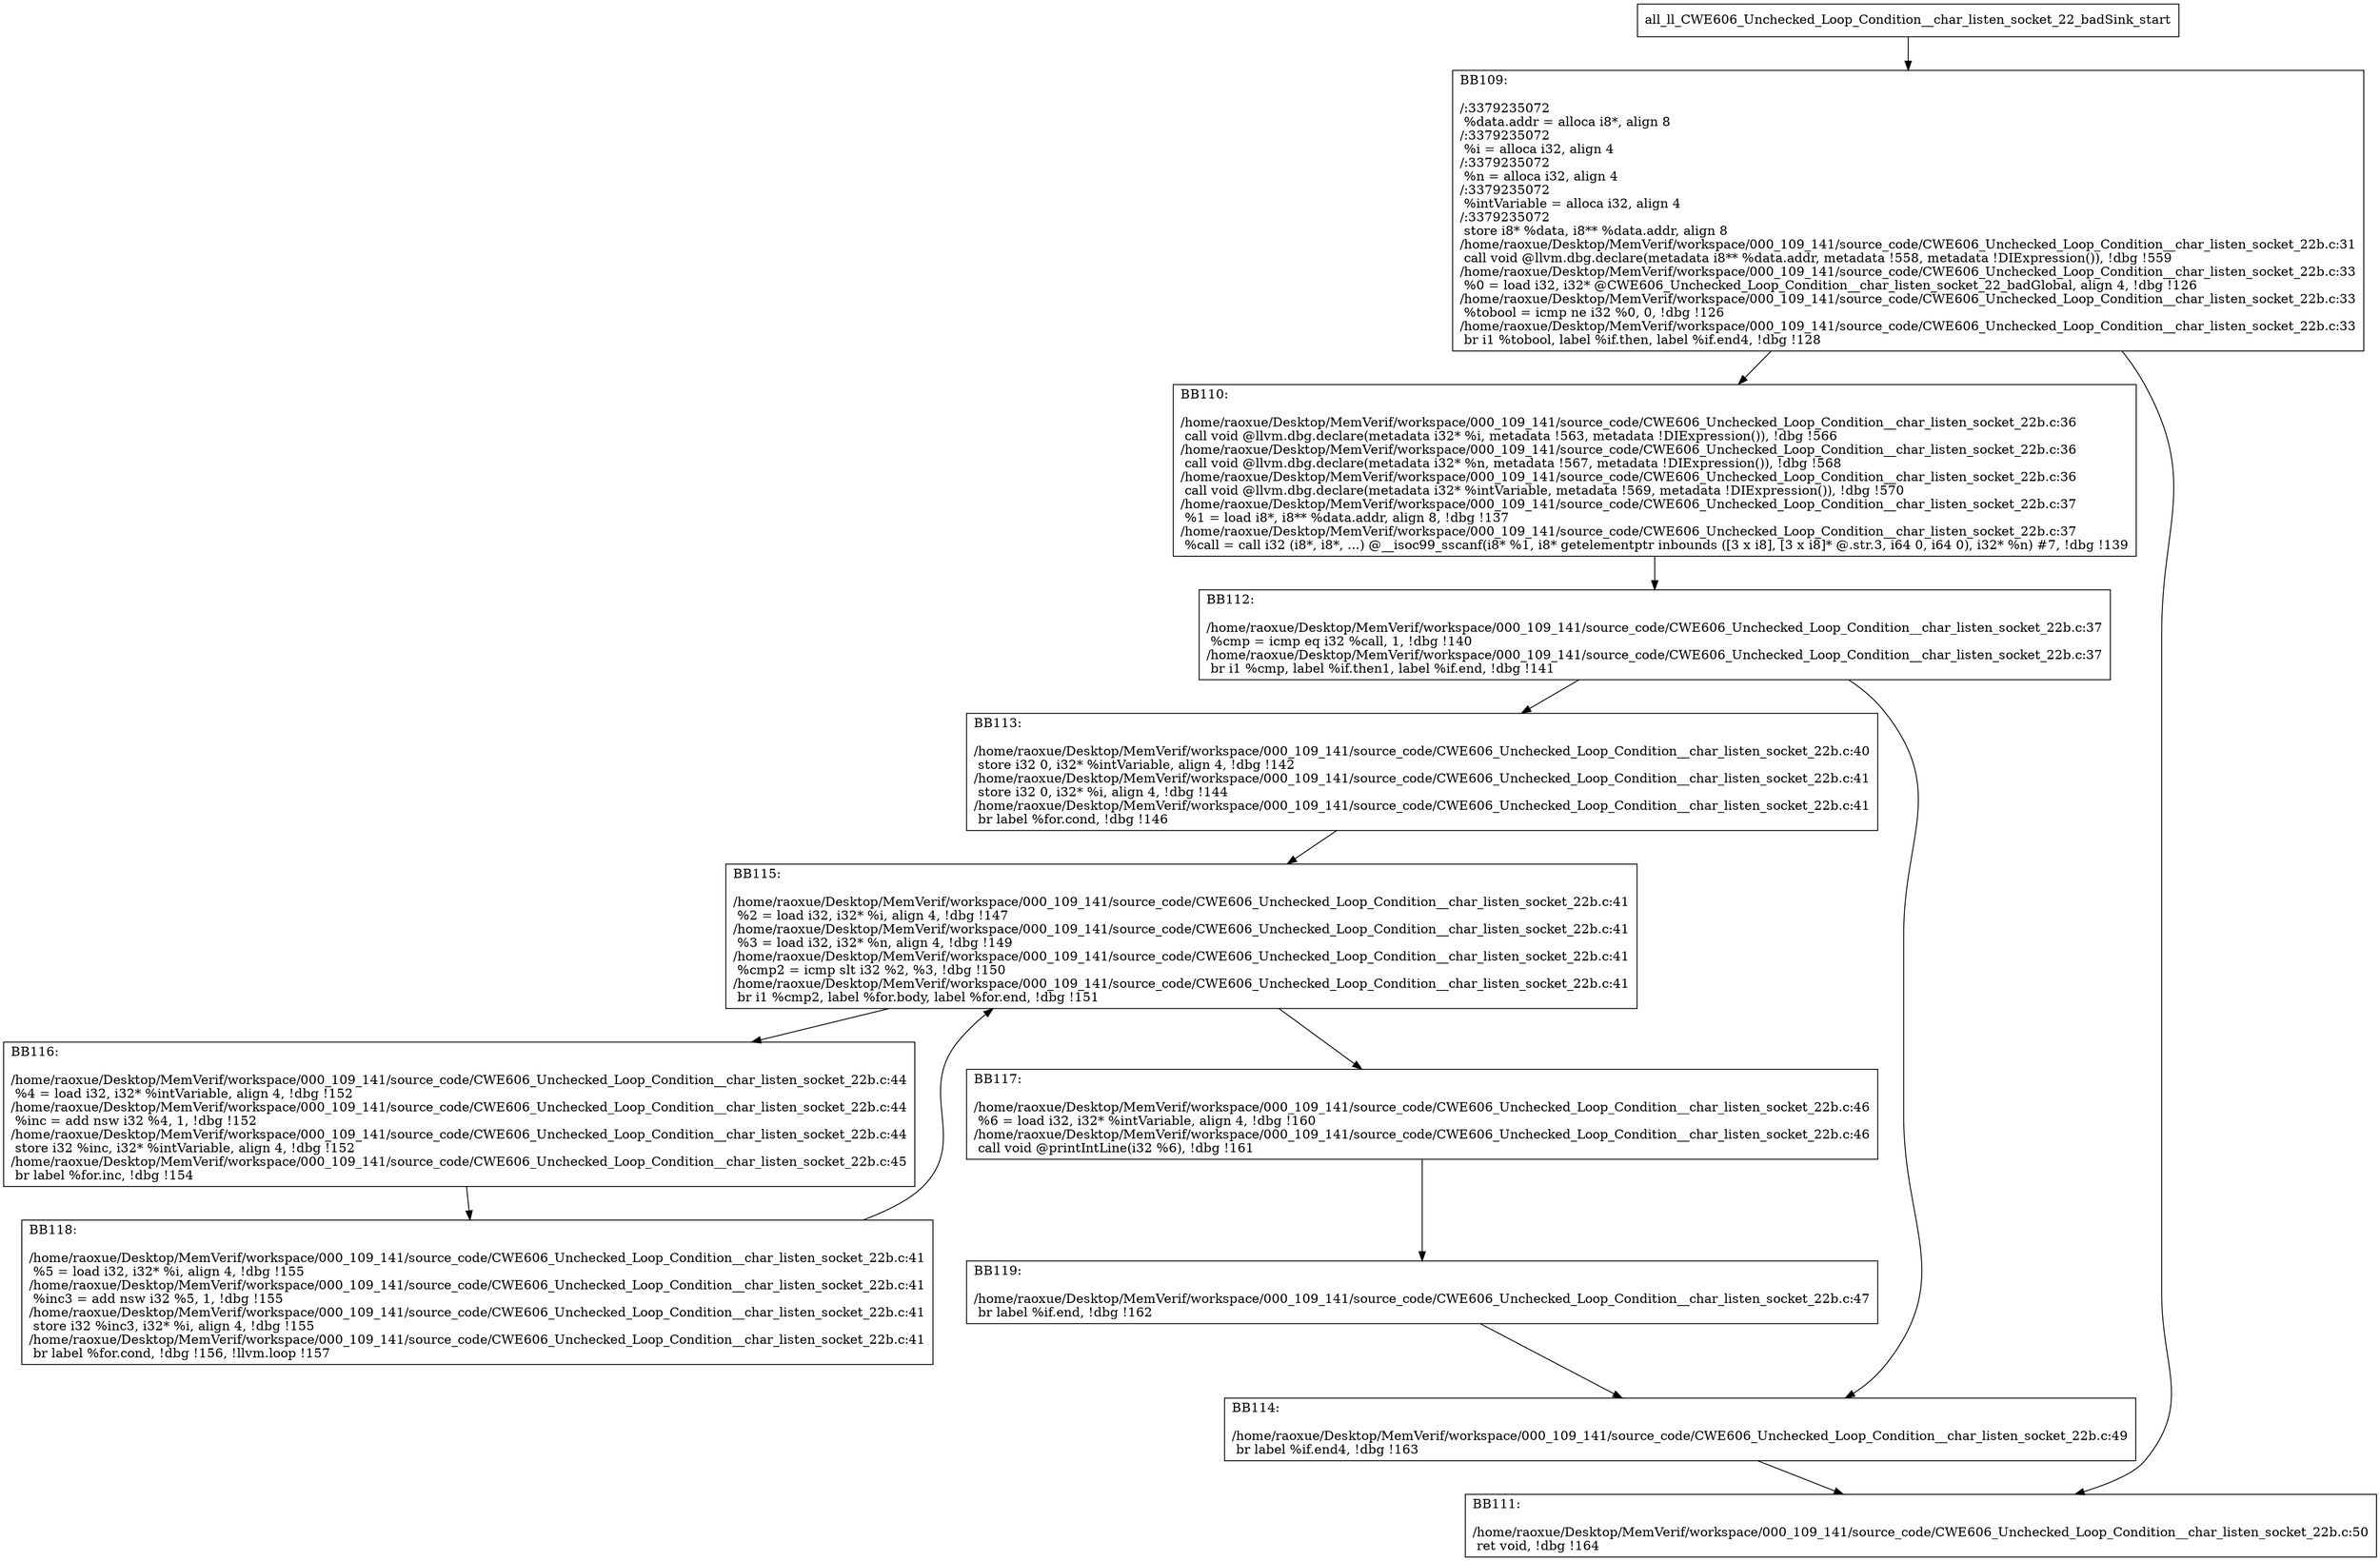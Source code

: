digraph "CFG for'all_ll_CWE606_Unchecked_Loop_Condition__char_listen_socket_22_badSink' function" {
	BBall_ll_CWE606_Unchecked_Loop_Condition__char_listen_socket_22_badSink_start[shape=record,label="{all_ll_CWE606_Unchecked_Loop_Condition__char_listen_socket_22_badSink_start}"];
	BBall_ll_CWE606_Unchecked_Loop_Condition__char_listen_socket_22_badSink_start-> all_ll_CWE606_Unchecked_Loop_Condition__char_listen_socket_22_badSinkBB109;
	all_ll_CWE606_Unchecked_Loop_Condition__char_listen_socket_22_badSinkBB109 [shape=record, label="{BB109:\l\l/:3379235072\l
  %data.addr = alloca i8*, align 8\l
/:3379235072\l
  %i = alloca i32, align 4\l
/:3379235072\l
  %n = alloca i32, align 4\l
/:3379235072\l
  %intVariable = alloca i32, align 4\l
/:3379235072\l
  store i8* %data, i8** %data.addr, align 8\l
/home/raoxue/Desktop/MemVerif/workspace/000_109_141/source_code/CWE606_Unchecked_Loop_Condition__char_listen_socket_22b.c:31\l
  call void @llvm.dbg.declare(metadata i8** %data.addr, metadata !558, metadata !DIExpression()), !dbg !559\l
/home/raoxue/Desktop/MemVerif/workspace/000_109_141/source_code/CWE606_Unchecked_Loop_Condition__char_listen_socket_22b.c:33\l
  %0 = load i32, i32* @CWE606_Unchecked_Loop_Condition__char_listen_socket_22_badGlobal, align 4, !dbg !126\l
/home/raoxue/Desktop/MemVerif/workspace/000_109_141/source_code/CWE606_Unchecked_Loop_Condition__char_listen_socket_22b.c:33\l
  %tobool = icmp ne i32 %0, 0, !dbg !126\l
/home/raoxue/Desktop/MemVerif/workspace/000_109_141/source_code/CWE606_Unchecked_Loop_Condition__char_listen_socket_22b.c:33\l
  br i1 %tobool, label %if.then, label %if.end4, !dbg !128\l
}"];
	all_ll_CWE606_Unchecked_Loop_Condition__char_listen_socket_22_badSinkBB109-> all_ll_CWE606_Unchecked_Loop_Condition__char_listen_socket_22_badSinkBB110;
	all_ll_CWE606_Unchecked_Loop_Condition__char_listen_socket_22_badSinkBB109-> all_ll_CWE606_Unchecked_Loop_Condition__char_listen_socket_22_badSinkBB111;
	all_ll_CWE606_Unchecked_Loop_Condition__char_listen_socket_22_badSinkBB110 [shape=record, label="{BB110:\l\l/home/raoxue/Desktop/MemVerif/workspace/000_109_141/source_code/CWE606_Unchecked_Loop_Condition__char_listen_socket_22b.c:36\l
  call void @llvm.dbg.declare(metadata i32* %i, metadata !563, metadata !DIExpression()), !dbg !566\l
/home/raoxue/Desktop/MemVerif/workspace/000_109_141/source_code/CWE606_Unchecked_Loop_Condition__char_listen_socket_22b.c:36\l
  call void @llvm.dbg.declare(metadata i32* %n, metadata !567, metadata !DIExpression()), !dbg !568\l
/home/raoxue/Desktop/MemVerif/workspace/000_109_141/source_code/CWE606_Unchecked_Loop_Condition__char_listen_socket_22b.c:36\l
  call void @llvm.dbg.declare(metadata i32* %intVariable, metadata !569, metadata !DIExpression()), !dbg !570\l
/home/raoxue/Desktop/MemVerif/workspace/000_109_141/source_code/CWE606_Unchecked_Loop_Condition__char_listen_socket_22b.c:37\l
  %1 = load i8*, i8** %data.addr, align 8, !dbg !137\l
/home/raoxue/Desktop/MemVerif/workspace/000_109_141/source_code/CWE606_Unchecked_Loop_Condition__char_listen_socket_22b.c:37\l
  %call = call i32 (i8*, i8*, ...) @__isoc99_sscanf(i8* %1, i8* getelementptr inbounds ([3 x i8], [3 x i8]* @.str.3, i64 0, i64 0), i32* %n) #7, !dbg !139\l
}"];
	all_ll_CWE606_Unchecked_Loop_Condition__char_listen_socket_22_badSinkBB110-> all_ll_CWE606_Unchecked_Loop_Condition__char_listen_socket_22_badSinkBB112;
	all_ll_CWE606_Unchecked_Loop_Condition__char_listen_socket_22_badSinkBB112 [shape=record, label="{BB112:\l\l/home/raoxue/Desktop/MemVerif/workspace/000_109_141/source_code/CWE606_Unchecked_Loop_Condition__char_listen_socket_22b.c:37\l
  %cmp = icmp eq i32 %call, 1, !dbg !140\l
/home/raoxue/Desktop/MemVerif/workspace/000_109_141/source_code/CWE606_Unchecked_Loop_Condition__char_listen_socket_22b.c:37\l
  br i1 %cmp, label %if.then1, label %if.end, !dbg !141\l
}"];
	all_ll_CWE606_Unchecked_Loop_Condition__char_listen_socket_22_badSinkBB112-> all_ll_CWE606_Unchecked_Loop_Condition__char_listen_socket_22_badSinkBB113;
	all_ll_CWE606_Unchecked_Loop_Condition__char_listen_socket_22_badSinkBB112-> all_ll_CWE606_Unchecked_Loop_Condition__char_listen_socket_22_badSinkBB114;
	all_ll_CWE606_Unchecked_Loop_Condition__char_listen_socket_22_badSinkBB113 [shape=record, label="{BB113:\l\l/home/raoxue/Desktop/MemVerif/workspace/000_109_141/source_code/CWE606_Unchecked_Loop_Condition__char_listen_socket_22b.c:40\l
  store i32 0, i32* %intVariable, align 4, !dbg !142\l
/home/raoxue/Desktop/MemVerif/workspace/000_109_141/source_code/CWE606_Unchecked_Loop_Condition__char_listen_socket_22b.c:41\l
  store i32 0, i32* %i, align 4, !dbg !144\l
/home/raoxue/Desktop/MemVerif/workspace/000_109_141/source_code/CWE606_Unchecked_Loop_Condition__char_listen_socket_22b.c:41\l
  br label %for.cond, !dbg !146\l
}"];
	all_ll_CWE606_Unchecked_Loop_Condition__char_listen_socket_22_badSinkBB113-> all_ll_CWE606_Unchecked_Loop_Condition__char_listen_socket_22_badSinkBB115;
	all_ll_CWE606_Unchecked_Loop_Condition__char_listen_socket_22_badSinkBB115 [shape=record, label="{BB115:\l\l/home/raoxue/Desktop/MemVerif/workspace/000_109_141/source_code/CWE606_Unchecked_Loop_Condition__char_listen_socket_22b.c:41\l
  %2 = load i32, i32* %i, align 4, !dbg !147\l
/home/raoxue/Desktop/MemVerif/workspace/000_109_141/source_code/CWE606_Unchecked_Loop_Condition__char_listen_socket_22b.c:41\l
  %3 = load i32, i32* %n, align 4, !dbg !149\l
/home/raoxue/Desktop/MemVerif/workspace/000_109_141/source_code/CWE606_Unchecked_Loop_Condition__char_listen_socket_22b.c:41\l
  %cmp2 = icmp slt i32 %2, %3, !dbg !150\l
/home/raoxue/Desktop/MemVerif/workspace/000_109_141/source_code/CWE606_Unchecked_Loop_Condition__char_listen_socket_22b.c:41\l
  br i1 %cmp2, label %for.body, label %for.end, !dbg !151\l
}"];
	all_ll_CWE606_Unchecked_Loop_Condition__char_listen_socket_22_badSinkBB115-> all_ll_CWE606_Unchecked_Loop_Condition__char_listen_socket_22_badSinkBB116;
	all_ll_CWE606_Unchecked_Loop_Condition__char_listen_socket_22_badSinkBB115-> all_ll_CWE606_Unchecked_Loop_Condition__char_listen_socket_22_badSinkBB117;
	all_ll_CWE606_Unchecked_Loop_Condition__char_listen_socket_22_badSinkBB116 [shape=record, label="{BB116:\l\l/home/raoxue/Desktop/MemVerif/workspace/000_109_141/source_code/CWE606_Unchecked_Loop_Condition__char_listen_socket_22b.c:44\l
  %4 = load i32, i32* %intVariable, align 4, !dbg !152\l
/home/raoxue/Desktop/MemVerif/workspace/000_109_141/source_code/CWE606_Unchecked_Loop_Condition__char_listen_socket_22b.c:44\l
  %inc = add nsw i32 %4, 1, !dbg !152\l
/home/raoxue/Desktop/MemVerif/workspace/000_109_141/source_code/CWE606_Unchecked_Loop_Condition__char_listen_socket_22b.c:44\l
  store i32 %inc, i32* %intVariable, align 4, !dbg !152\l
/home/raoxue/Desktop/MemVerif/workspace/000_109_141/source_code/CWE606_Unchecked_Loop_Condition__char_listen_socket_22b.c:45\l
  br label %for.inc, !dbg !154\l
}"];
	all_ll_CWE606_Unchecked_Loop_Condition__char_listen_socket_22_badSinkBB116-> all_ll_CWE606_Unchecked_Loop_Condition__char_listen_socket_22_badSinkBB118;
	all_ll_CWE606_Unchecked_Loop_Condition__char_listen_socket_22_badSinkBB118 [shape=record, label="{BB118:\l\l/home/raoxue/Desktop/MemVerif/workspace/000_109_141/source_code/CWE606_Unchecked_Loop_Condition__char_listen_socket_22b.c:41\l
  %5 = load i32, i32* %i, align 4, !dbg !155\l
/home/raoxue/Desktop/MemVerif/workspace/000_109_141/source_code/CWE606_Unchecked_Loop_Condition__char_listen_socket_22b.c:41\l
  %inc3 = add nsw i32 %5, 1, !dbg !155\l
/home/raoxue/Desktop/MemVerif/workspace/000_109_141/source_code/CWE606_Unchecked_Loop_Condition__char_listen_socket_22b.c:41\l
  store i32 %inc3, i32* %i, align 4, !dbg !155\l
/home/raoxue/Desktop/MemVerif/workspace/000_109_141/source_code/CWE606_Unchecked_Loop_Condition__char_listen_socket_22b.c:41\l
  br label %for.cond, !dbg !156, !llvm.loop !157\l
}"];
	all_ll_CWE606_Unchecked_Loop_Condition__char_listen_socket_22_badSinkBB118-> all_ll_CWE606_Unchecked_Loop_Condition__char_listen_socket_22_badSinkBB115;
	all_ll_CWE606_Unchecked_Loop_Condition__char_listen_socket_22_badSinkBB117 [shape=record, label="{BB117:\l\l/home/raoxue/Desktop/MemVerif/workspace/000_109_141/source_code/CWE606_Unchecked_Loop_Condition__char_listen_socket_22b.c:46\l
  %6 = load i32, i32* %intVariable, align 4, !dbg !160\l
/home/raoxue/Desktop/MemVerif/workspace/000_109_141/source_code/CWE606_Unchecked_Loop_Condition__char_listen_socket_22b.c:46\l
  call void @printIntLine(i32 %6), !dbg !161\l
}"];
	all_ll_CWE606_Unchecked_Loop_Condition__char_listen_socket_22_badSinkBB117-> all_ll_CWE606_Unchecked_Loop_Condition__char_listen_socket_22_badSinkBB119;
	all_ll_CWE606_Unchecked_Loop_Condition__char_listen_socket_22_badSinkBB119 [shape=record, label="{BB119:\l\l/home/raoxue/Desktop/MemVerif/workspace/000_109_141/source_code/CWE606_Unchecked_Loop_Condition__char_listen_socket_22b.c:47\l
  br label %if.end, !dbg !162\l
}"];
	all_ll_CWE606_Unchecked_Loop_Condition__char_listen_socket_22_badSinkBB119-> all_ll_CWE606_Unchecked_Loop_Condition__char_listen_socket_22_badSinkBB114;
	all_ll_CWE606_Unchecked_Loop_Condition__char_listen_socket_22_badSinkBB114 [shape=record, label="{BB114:\l\l/home/raoxue/Desktop/MemVerif/workspace/000_109_141/source_code/CWE606_Unchecked_Loop_Condition__char_listen_socket_22b.c:49\l
  br label %if.end4, !dbg !163\l
}"];
	all_ll_CWE606_Unchecked_Loop_Condition__char_listen_socket_22_badSinkBB114-> all_ll_CWE606_Unchecked_Loop_Condition__char_listen_socket_22_badSinkBB111;
	all_ll_CWE606_Unchecked_Loop_Condition__char_listen_socket_22_badSinkBB111 [shape=record, label="{BB111:\l\l/home/raoxue/Desktop/MemVerif/workspace/000_109_141/source_code/CWE606_Unchecked_Loop_Condition__char_listen_socket_22b.c:50\l
  ret void, !dbg !164\l
}"];
}
